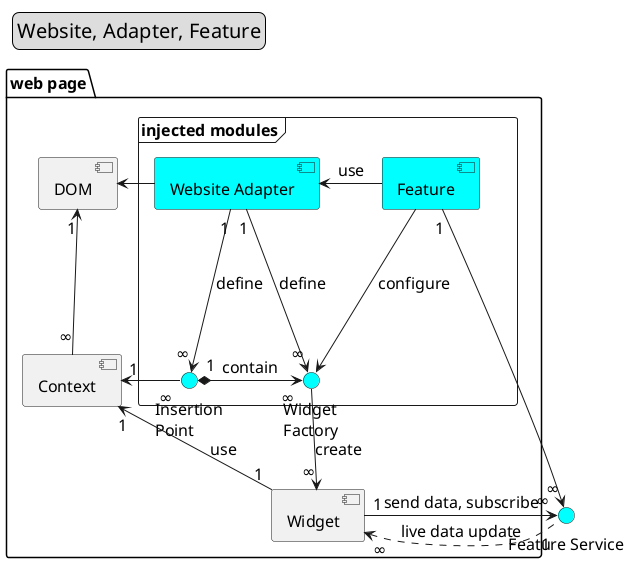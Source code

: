 @startuml "dapplet-extension"
skinparam componentStyle uml2
skinparam defaultFontSize 16
skinparam legendFontSize 20
skinparam linetype polylne

legend top left
Website, Adapter, Feature
end legend

interface "Feature Service" as Service #cyan
package "web page" as Webpage {
    [DOM]
    [Widget]
    [Context]
    frame "injected modules" as injected {
        [Website Adapter] as Adapter #cyan
        [Feature] #cyan
        interface "Widget\nFactory" as widgetFactory #cyan
        interface "Insertion\nPoint" as insertionPoint #cyan
        
        Adapter -left-> DOM
        Adapter <-right-- Feature : use
        Adapter "1" --> "&#8734;" widgetFactory : define
        Adapter "1" --down-> "&#8734;" insertionPoint : define 
        insertionPoint "1" *-right-> "&#8734;" widgetFactory : contain
        Context "1" <- "&#8734;" insertionPoint
        Feature ---> widgetFactory : configure
        widgetFactory --> "&#8734;" Widget : create
        Context "1" <-- "1" Widget : use
        DOM "1" <-- "&#8734;" Context
        
        Feature "1" -> "&#8734;" Service 
        Widget "&#8734;" <. "1" Service : live data update
        Widget "1" -> "&#8734;" Service : send data, subscribe
    }
}

@enduml